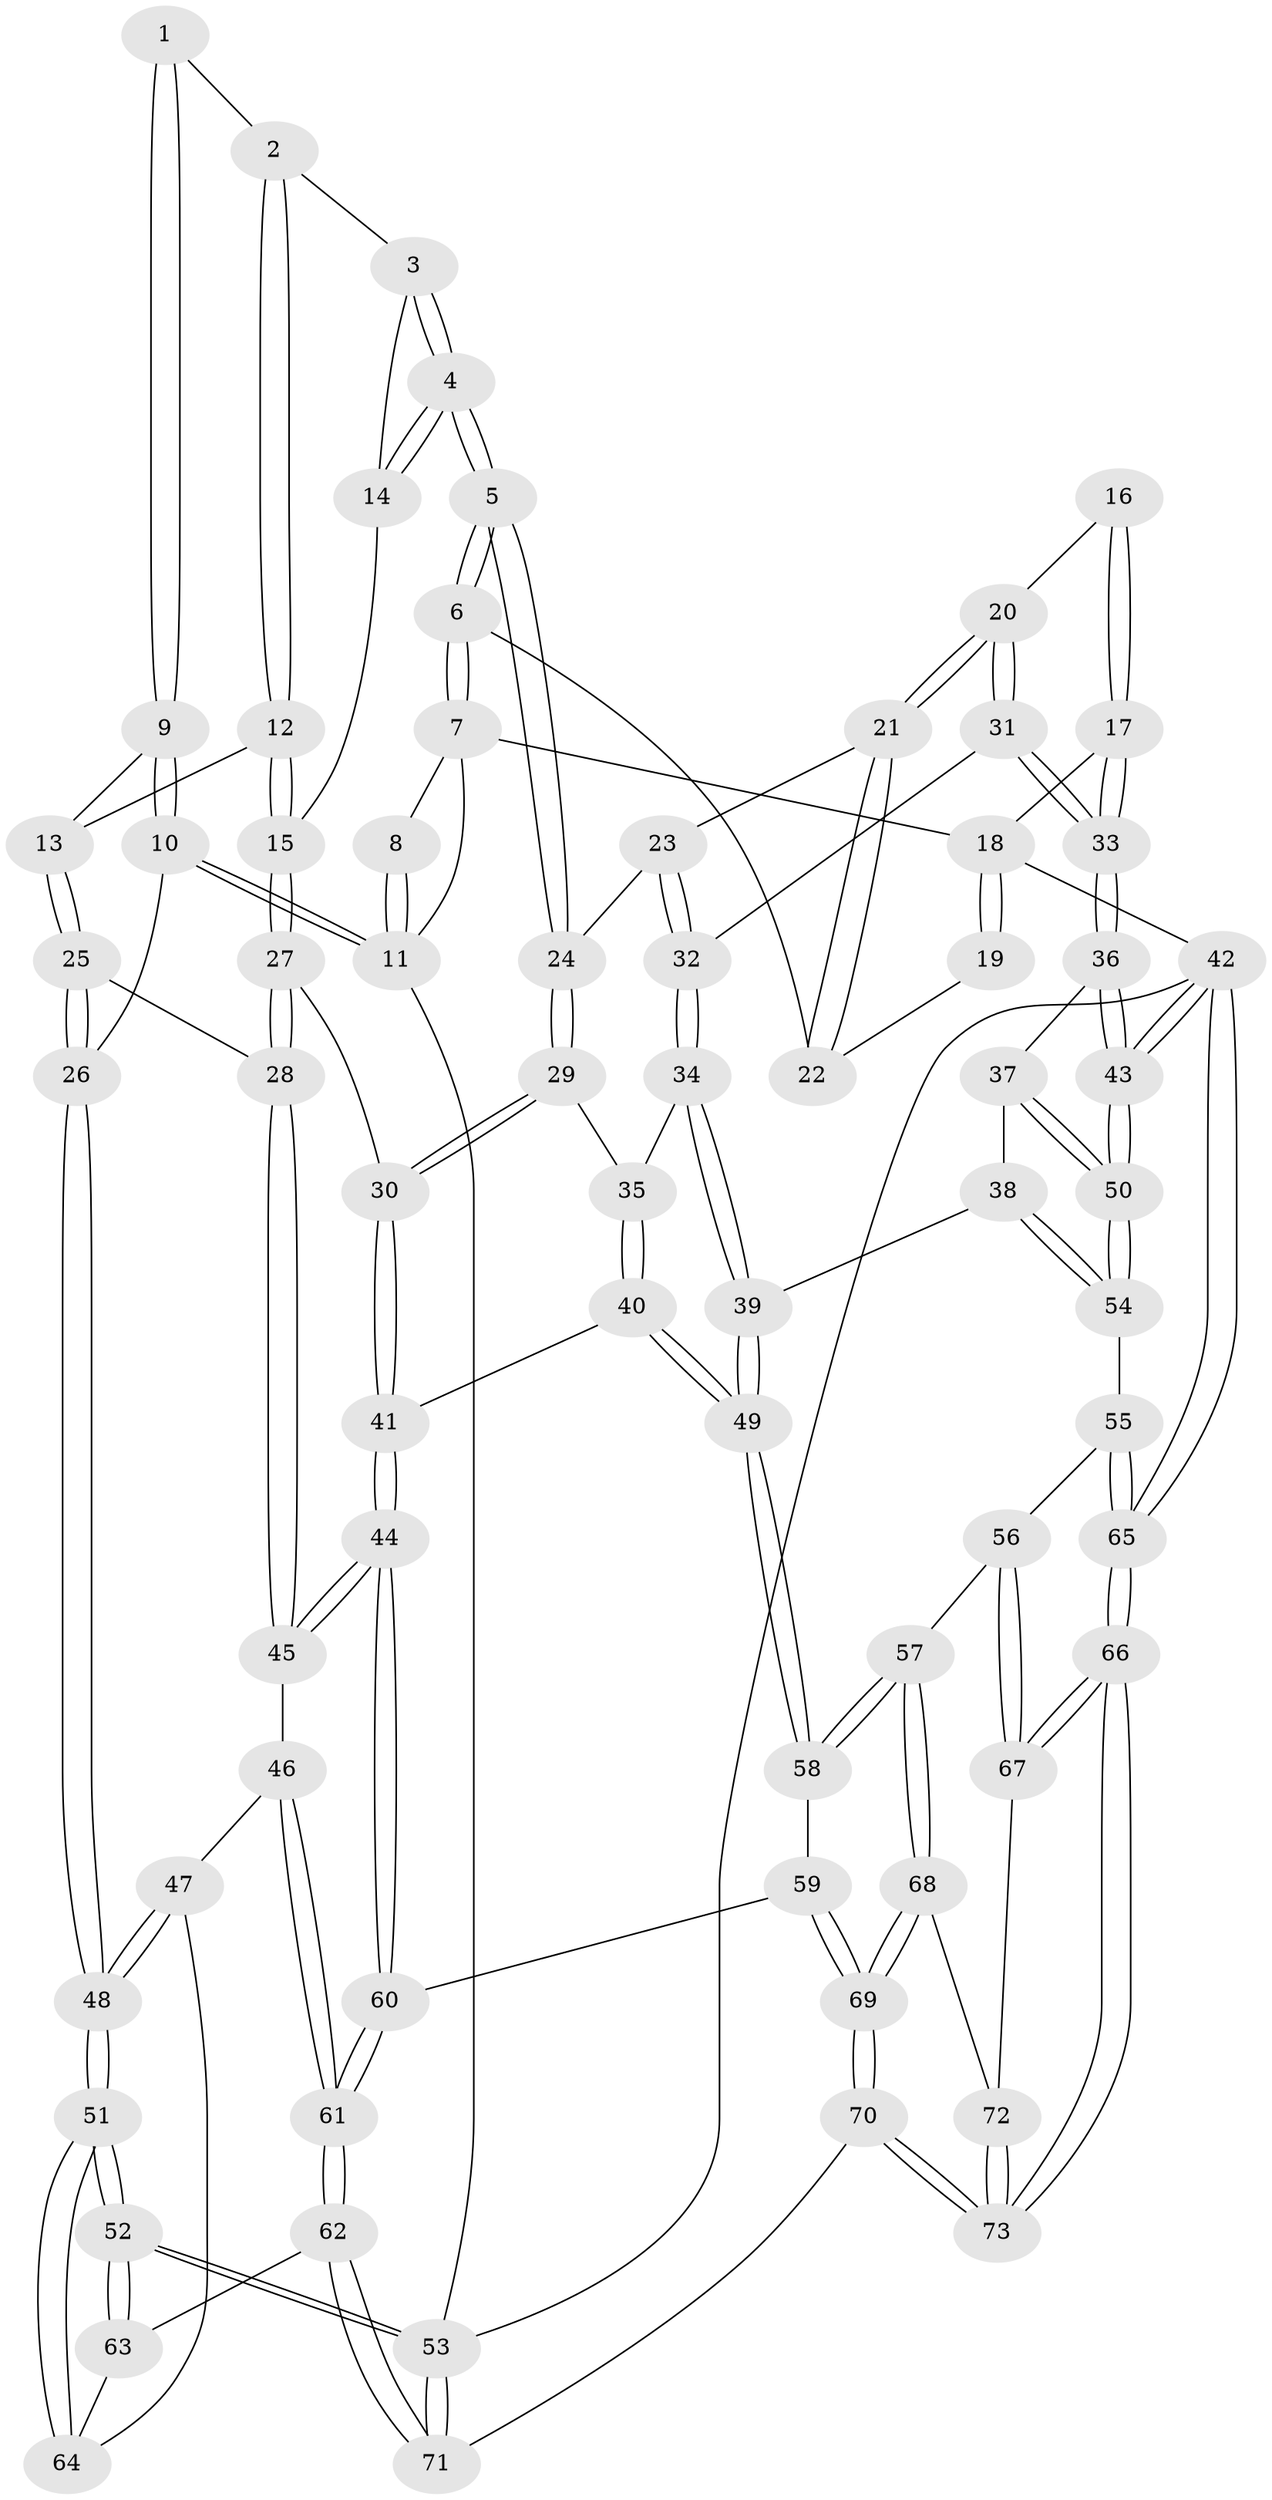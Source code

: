 // coarse degree distribution, {2: 0.11538461538461539, 3: 0.6923076923076923, 4: 0.1346153846153846, 5: 0.038461538461538464, 6: 0.019230769230769232}
// Generated by graph-tools (version 1.1) at 2025/54/03/04/25 22:54:36]
// undirected, 73 vertices, 179 edges
graph export_dot {
  node [color=gray90,style=filled];
  1 [pos="+0.09499047632281715+0"];
  2 [pos="+0.11601444007829728+0"];
  3 [pos="+0.23965120165860285+0.08332658206741232"];
  4 [pos="+0.5121108096910316+0.16216990716414484"];
  5 [pos="+0.5443231942836999+0.16244106871012404"];
  6 [pos="+0.6463877677465056+0"];
  7 [pos="+0.6439859684549701+0"];
  8 [pos="+0.011613747528591322+0"];
  9 [pos="+0.07617218964158907+0.2108720390316331"];
  10 [pos="+0+0.11444398554127264"];
  11 [pos="+0+0"];
  12 [pos="+0.16348568470277997+0.2371468154280521"];
  13 [pos="+0.10048972406673193+0.24630026124990786"];
  14 [pos="+0.24118008000798932+0.2321838387372893"];
  15 [pos="+0.22509220956798698+0.2529462912912304"];
  16 [pos="+0.9733859104298415+0.18140993829426186"];
  17 [pos="+1+0.2962340610299336"];
  18 [pos="+1+0"];
  19 [pos="+0.8634926258632872+0.08956008136671632"];
  20 [pos="+0.8697273418110942+0.2911840942655438"];
  21 [pos="+0.8613554929325338+0.28093334435064526"];
  22 [pos="+0.8105710968849039+0.07523330078534826"];
  23 [pos="+0.7234175184378633+0.290086908527059"];
  24 [pos="+0.5493845166210429+0.2558414363578664"];
  25 [pos="+0+0.4561739244930236"];
  26 [pos="+0+0.4546239537546936"];
  27 [pos="+0.2721430121565552+0.44349134658993244"];
  28 [pos="+0.09346342110657092+0.5002050292608444"];
  29 [pos="+0.5272747155920122+0.3738516311191457"];
  30 [pos="+0.315572773450454+0.4540465748696936"];
  31 [pos="+0.9092597560775975+0.36253717633771876"];
  32 [pos="+0.8443216111005896+0.4312835532994461"];
  33 [pos="+1+0.3595214389932157"];
  34 [pos="+0.773050557291031+0.5314785247882373"];
  35 [pos="+0.543292258909578+0.3947257739926649"];
  36 [pos="+1+0.44415625499036515"];
  37 [pos="+0.9295140929996376+0.5652302971954348"];
  38 [pos="+0.8013721382994439+0.5904953504359556"];
  39 [pos="+0.7826709108591503+0.5625270729092444"];
  40 [pos="+0.5153634195884299+0.6878807140235124"];
  41 [pos="+0.3343104681878519+0.5552262956393386"];
  42 [pos="+1+1"];
  43 [pos="+1+0.8298752122459462"];
  44 [pos="+0.30165342600730255+0.7243005481235295"];
  45 [pos="+0.11649356034051377+0.5989420127469411"];
  46 [pos="+0.09385271949770496+0.7250348450154368"];
  47 [pos="+0.09312904074512195+0.7259494182889522"];
  48 [pos="+0+0.7587617595663309"];
  49 [pos="+0.519468785683042+0.7039556271645281"];
  50 [pos="+1+0.796598064932694"];
  51 [pos="+0+1"];
  52 [pos="+0+1"];
  53 [pos="+0+1"];
  54 [pos="+0.8124220048863712+0.6442750543320447"];
  55 [pos="+0.8072229308417564+0.662333906454595"];
  56 [pos="+0.8024270375701819+0.6721372217925229"];
  57 [pos="+0.5653366802715861+0.7995297472086015"];
  58 [pos="+0.5162641440274532+0.7250100606185225"];
  59 [pos="+0.3507134189861129+0.7571130193042919"];
  60 [pos="+0.310682509483598+0.7603284714898776"];
  61 [pos="+0.29582845494188836+0.7832330123612375"];
  62 [pos="+0.2587726482764397+0.9307787709259391"];
  63 [pos="+0.21327990334368502+0.9154703811575727"];
  64 [pos="+0.0927609188230529+0.8481296216867935"];
  65 [pos="+1+1"];
  66 [pos="+1+1"];
  67 [pos="+0.78261699941657+0.8877674918472835"];
  68 [pos="+0.5739240953281554+0.8454008070959405"];
  69 [pos="+0.5028566808774723+0.9450779201331996"];
  70 [pos="+0.36586253646871797+1"];
  71 [pos="+0.36307217507430356+1"];
  72 [pos="+0.6652150694850847+0.8814577462226473"];
  73 [pos="+0.647447337415153+1"];
  1 -- 2;
  1 -- 9;
  1 -- 9;
  2 -- 3;
  2 -- 12;
  2 -- 12;
  3 -- 4;
  3 -- 4;
  3 -- 14;
  4 -- 5;
  4 -- 5;
  4 -- 14;
  4 -- 14;
  5 -- 6;
  5 -- 6;
  5 -- 24;
  5 -- 24;
  6 -- 7;
  6 -- 7;
  6 -- 22;
  7 -- 8;
  7 -- 11;
  7 -- 18;
  8 -- 11;
  8 -- 11;
  9 -- 10;
  9 -- 10;
  9 -- 13;
  10 -- 11;
  10 -- 11;
  10 -- 26;
  11 -- 53;
  12 -- 13;
  12 -- 15;
  12 -- 15;
  13 -- 25;
  13 -- 25;
  14 -- 15;
  15 -- 27;
  15 -- 27;
  16 -- 17;
  16 -- 17;
  16 -- 20;
  17 -- 18;
  17 -- 33;
  17 -- 33;
  18 -- 19;
  18 -- 19;
  18 -- 42;
  19 -- 22;
  20 -- 21;
  20 -- 21;
  20 -- 31;
  20 -- 31;
  21 -- 22;
  21 -- 22;
  21 -- 23;
  23 -- 24;
  23 -- 32;
  23 -- 32;
  24 -- 29;
  24 -- 29;
  25 -- 26;
  25 -- 26;
  25 -- 28;
  26 -- 48;
  26 -- 48;
  27 -- 28;
  27 -- 28;
  27 -- 30;
  28 -- 45;
  28 -- 45;
  29 -- 30;
  29 -- 30;
  29 -- 35;
  30 -- 41;
  30 -- 41;
  31 -- 32;
  31 -- 33;
  31 -- 33;
  32 -- 34;
  32 -- 34;
  33 -- 36;
  33 -- 36;
  34 -- 35;
  34 -- 39;
  34 -- 39;
  35 -- 40;
  35 -- 40;
  36 -- 37;
  36 -- 43;
  36 -- 43;
  37 -- 38;
  37 -- 50;
  37 -- 50;
  38 -- 39;
  38 -- 54;
  38 -- 54;
  39 -- 49;
  39 -- 49;
  40 -- 41;
  40 -- 49;
  40 -- 49;
  41 -- 44;
  41 -- 44;
  42 -- 43;
  42 -- 43;
  42 -- 65;
  42 -- 65;
  42 -- 53;
  43 -- 50;
  43 -- 50;
  44 -- 45;
  44 -- 45;
  44 -- 60;
  44 -- 60;
  45 -- 46;
  46 -- 47;
  46 -- 61;
  46 -- 61;
  47 -- 48;
  47 -- 48;
  47 -- 64;
  48 -- 51;
  48 -- 51;
  49 -- 58;
  49 -- 58;
  50 -- 54;
  50 -- 54;
  51 -- 52;
  51 -- 52;
  51 -- 64;
  51 -- 64;
  52 -- 53;
  52 -- 53;
  52 -- 63;
  52 -- 63;
  53 -- 71;
  53 -- 71;
  54 -- 55;
  55 -- 56;
  55 -- 65;
  55 -- 65;
  56 -- 57;
  56 -- 67;
  56 -- 67;
  57 -- 58;
  57 -- 58;
  57 -- 68;
  57 -- 68;
  58 -- 59;
  59 -- 60;
  59 -- 69;
  59 -- 69;
  60 -- 61;
  60 -- 61;
  61 -- 62;
  61 -- 62;
  62 -- 63;
  62 -- 71;
  62 -- 71;
  63 -- 64;
  65 -- 66;
  65 -- 66;
  66 -- 67;
  66 -- 67;
  66 -- 73;
  66 -- 73;
  67 -- 72;
  68 -- 69;
  68 -- 69;
  68 -- 72;
  69 -- 70;
  69 -- 70;
  70 -- 71;
  70 -- 73;
  70 -- 73;
  72 -- 73;
  72 -- 73;
}
